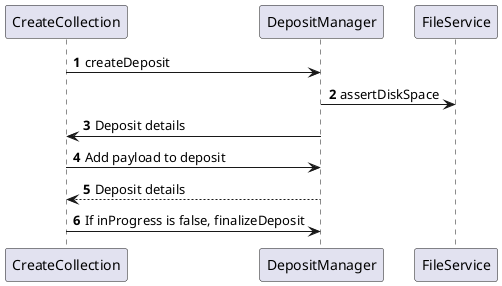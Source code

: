 @startuml
'https://plantuml.com/sequence-diagram

autonumber
'
'Alice -> Bob: Authentication Request
'Bob --> Alice: Authentication Response
'
'Alice -> Bob: Another authentication Request
'Alice <-- Bob: another authentication Response

CreateCollection -> DepositManager: createDeposit
DepositManager -> FileService: assertDiskSpace
CreateCollection <- DepositManager: Deposit details
CreateCollection -> DepositManager: Add payload to deposit
CreateCollection <-- DepositManager: Deposit details
CreateCollection -> DepositManager: If inProgress is false, finalizeDeposit

@enduml
